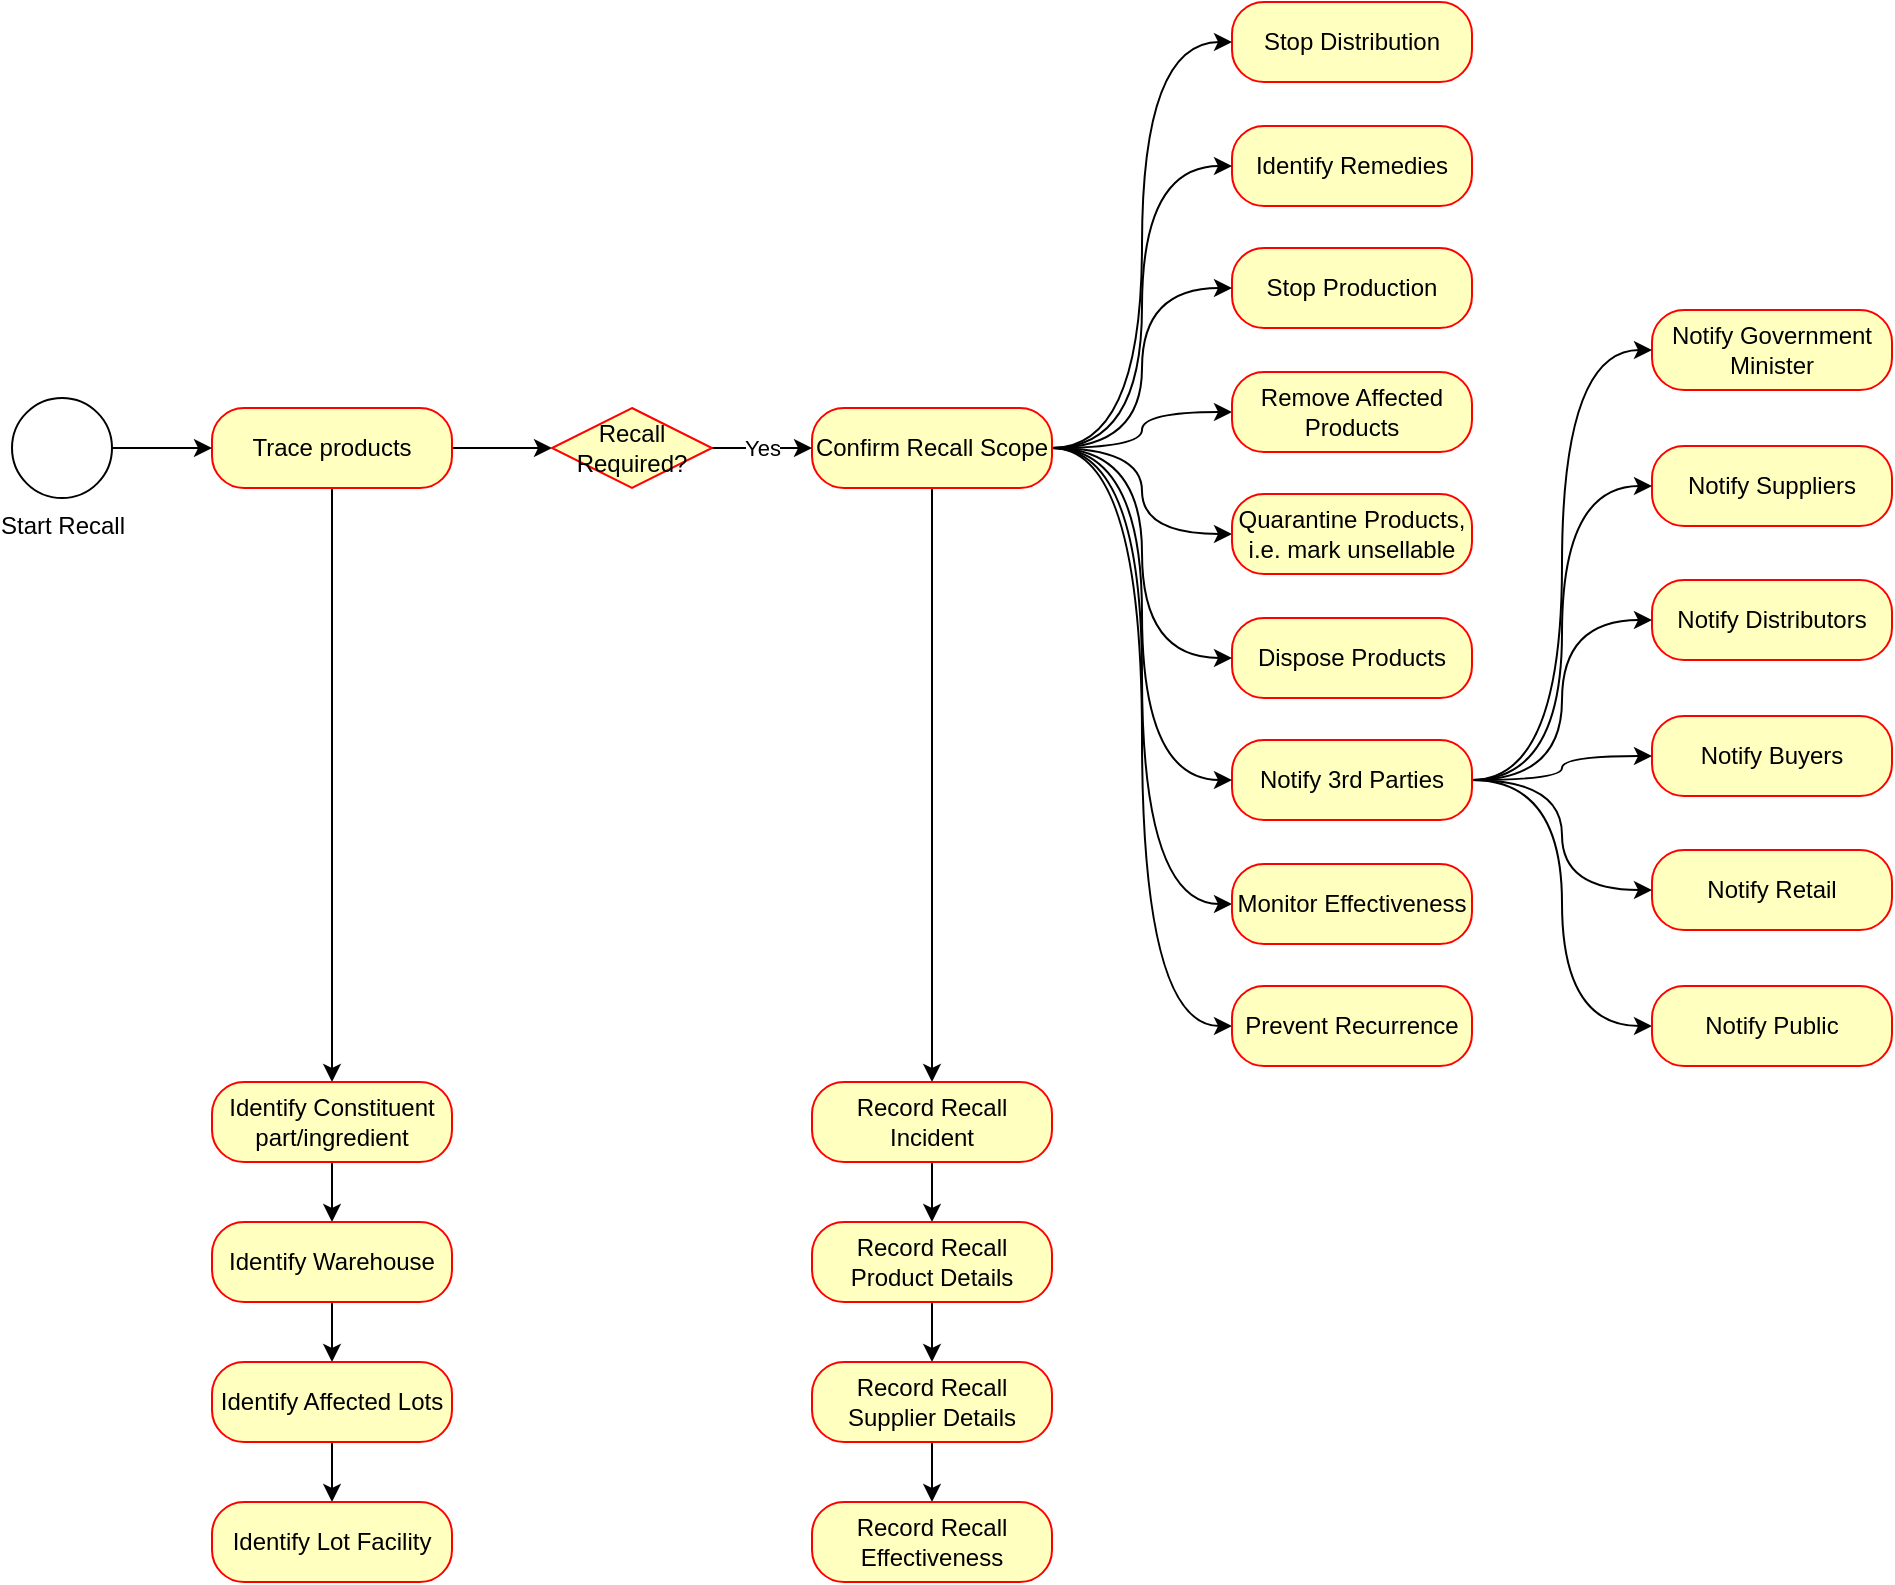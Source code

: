 <mxfile version="12.4.8"><diagram id="8lkEwYImCPgLC45aBdQn" name="Page-1"><mxGraphModel dx="1131" dy="756" grid="1" gridSize="10" guides="1" tooltips="1" connect="1" arrows="1" fold="1" page="1" pageScale="1" pageWidth="1169" pageHeight="827" math="0" shadow="0"><root><mxCell id="0"/><mxCell id="1" parent="0"/><mxCell id="iifxv46q6sNG93Lh2sGS-1" value="Notify Government Minister" style="rounded=1;whiteSpace=wrap;html=1;arcSize=40;fontColor=#000000;fillColor=#ffffc0;strokeColor=#ff0000;" vertex="1" parent="1"><mxGeometry x="840" y="174" width="120" height="40" as="geometry"/></mxCell><mxCell id="iifxv46q6sNG93Lh2sGS-3" value="Notify Suppliers" style="rounded=1;whiteSpace=wrap;html=1;arcSize=40;fontColor=#000000;fillColor=#ffffc0;strokeColor=#ff0000;" vertex="1" parent="1"><mxGeometry x="840" y="242" width="120" height="40" as="geometry"/></mxCell><mxCell id="iifxv46q6sNG93Lh2sGS-5" value="Notify Distributors" style="rounded=1;whiteSpace=wrap;html=1;arcSize=40;fontColor=#000000;fillColor=#ffffc0;strokeColor=#ff0000;" vertex="1" parent="1"><mxGeometry x="840" y="309" width="120" height="40" as="geometry"/></mxCell><mxCell id="iifxv46q6sNG93Lh2sGS-7" value="Notify Buyers" style="rounded=1;whiteSpace=wrap;html=1;arcSize=40;fontColor=#000000;fillColor=#ffffc0;strokeColor=#ff0000;" vertex="1" parent="1"><mxGeometry x="840" y="377" width="120" height="40" as="geometry"/></mxCell><mxCell id="iifxv46q6sNG93Lh2sGS-9" value="&lt;div&gt;Notify Retail&lt;/div&gt;" style="rounded=1;whiteSpace=wrap;html=1;arcSize=40;fontColor=#000000;fillColor=#ffffc0;strokeColor=#ff0000;" vertex="1" parent="1"><mxGeometry x="840" y="444" width="120" height="40" as="geometry"/></mxCell><mxCell id="iifxv46q6sNG93Lh2sGS-33" style="edgeStyle=orthogonalEdgeStyle;rounded=0;orthogonalLoop=1;jettySize=auto;html=1;entryX=0;entryY=0.5;entryDx=0;entryDy=0;curved=1;" edge="1" parent="1" source="iifxv46q6sNG93Lh2sGS-11" target="iifxv46q6sNG93Lh2sGS-32"><mxGeometry relative="1" as="geometry"/></mxCell><mxCell id="iifxv46q6sNG93Lh2sGS-34" style="edgeStyle=orthogonalEdgeStyle;curved=1;rounded=0;orthogonalLoop=1;jettySize=auto;html=1;entryX=0;entryY=0.5;entryDx=0;entryDy=0;" edge="1" parent="1" source="iifxv46q6sNG93Lh2sGS-11" target="iifxv46q6sNG93Lh2sGS-9"><mxGeometry relative="1" as="geometry"/></mxCell><mxCell id="iifxv46q6sNG93Lh2sGS-35" style="edgeStyle=orthogonalEdgeStyle;curved=1;rounded=0;orthogonalLoop=1;jettySize=auto;html=1;entryX=0;entryY=0.5;entryDx=0;entryDy=0;" edge="1" parent="1" source="iifxv46q6sNG93Lh2sGS-11" target="iifxv46q6sNG93Lh2sGS-7"><mxGeometry relative="1" as="geometry"/></mxCell><mxCell id="iifxv46q6sNG93Lh2sGS-36" style="edgeStyle=orthogonalEdgeStyle;curved=1;rounded=0;orthogonalLoop=1;jettySize=auto;html=1;entryX=0;entryY=0.5;entryDx=0;entryDy=0;" edge="1" parent="1" source="iifxv46q6sNG93Lh2sGS-11" target="iifxv46q6sNG93Lh2sGS-5"><mxGeometry relative="1" as="geometry"/></mxCell><mxCell id="iifxv46q6sNG93Lh2sGS-37" style="edgeStyle=orthogonalEdgeStyle;curved=1;rounded=0;orthogonalLoop=1;jettySize=auto;html=1;entryX=0;entryY=0.5;entryDx=0;entryDy=0;" edge="1" parent="1" source="iifxv46q6sNG93Lh2sGS-11" target="iifxv46q6sNG93Lh2sGS-3"><mxGeometry relative="1" as="geometry"/></mxCell><mxCell id="iifxv46q6sNG93Lh2sGS-38" style="edgeStyle=orthogonalEdgeStyle;curved=1;rounded=0;orthogonalLoop=1;jettySize=auto;html=1;entryX=0;entryY=0.5;entryDx=0;entryDy=0;" edge="1" parent="1" source="iifxv46q6sNG93Lh2sGS-11" target="iifxv46q6sNG93Lh2sGS-1"><mxGeometry relative="1" as="geometry"/></mxCell><mxCell id="iifxv46q6sNG93Lh2sGS-11" value="Notify 3rd Parties" style="rounded=1;whiteSpace=wrap;html=1;arcSize=40;fontColor=#000000;fillColor=#ffffc0;strokeColor=#ff0000;" vertex="1" parent="1"><mxGeometry x="630" y="389" width="120" height="40" as="geometry"/></mxCell><mxCell id="iifxv46q6sNG93Lh2sGS-13" value="Stop Production" style="rounded=1;whiteSpace=wrap;html=1;arcSize=40;fontColor=#000000;fillColor=#ffffc0;strokeColor=#ff0000;" vertex="1" parent="1"><mxGeometry x="630" y="143" width="120" height="40" as="geometry"/></mxCell><mxCell id="iifxv46q6sNG93Lh2sGS-15" value="Dispose Products" style="rounded=1;whiteSpace=wrap;html=1;arcSize=40;fontColor=#000000;fillColor=#ffffc0;strokeColor=#ff0000;" vertex="1" parent="1"><mxGeometry x="630" y="328" width="120" height="40" as="geometry"/></mxCell><mxCell id="iifxv46q6sNG93Lh2sGS-17" value="Identify Remedies" style="rounded=1;whiteSpace=wrap;html=1;arcSize=40;fontColor=#000000;fillColor=#ffffc0;strokeColor=#ff0000;" vertex="1" parent="1"><mxGeometry x="630" y="82" width="120" height="40" as="geometry"/></mxCell><mxCell id="iifxv46q6sNG93Lh2sGS-19" value="Stop Distribution" style="rounded=1;whiteSpace=wrap;html=1;arcSize=40;fontColor=#000000;fillColor=#ffffc0;strokeColor=#ff0000;" vertex="1" parent="1"><mxGeometry x="630" y="20" width="120" height="40" as="geometry"/></mxCell><mxCell id="iifxv46q6sNG93Lh2sGS-39" style="edgeStyle=orthogonalEdgeStyle;curved=1;rounded=0;orthogonalLoop=1;jettySize=auto;html=1;entryX=0;entryY=0.5;entryDx=0;entryDy=0;" edge="1" parent="1" source="iifxv46q6sNG93Lh2sGS-21" target="iifxv46q6sNG93Lh2sGS-19"><mxGeometry relative="1" as="geometry"/></mxCell><mxCell id="iifxv46q6sNG93Lh2sGS-40" style="edgeStyle=orthogonalEdgeStyle;curved=1;rounded=0;orthogonalLoop=1;jettySize=auto;html=1;entryX=0;entryY=0.5;entryDx=0;entryDy=0;" edge="1" parent="1" source="iifxv46q6sNG93Lh2sGS-21" target="iifxv46q6sNG93Lh2sGS-17"><mxGeometry relative="1" as="geometry"/></mxCell><mxCell id="iifxv46q6sNG93Lh2sGS-41" style="edgeStyle=orthogonalEdgeStyle;curved=1;rounded=0;orthogonalLoop=1;jettySize=auto;html=1;entryX=0;entryY=0.5;entryDx=0;entryDy=0;" edge="1" parent="1" source="iifxv46q6sNG93Lh2sGS-21" target="iifxv46q6sNG93Lh2sGS-15"><mxGeometry relative="1" as="geometry"/></mxCell><mxCell id="iifxv46q6sNG93Lh2sGS-42" style="edgeStyle=orthogonalEdgeStyle;curved=1;rounded=0;orthogonalLoop=1;jettySize=auto;html=1;entryX=0;entryY=0.5;entryDx=0;entryDy=0;" edge="1" parent="1" source="iifxv46q6sNG93Lh2sGS-21" target="iifxv46q6sNG93Lh2sGS-13"><mxGeometry relative="1" as="geometry"/></mxCell><mxCell id="iifxv46q6sNG93Lh2sGS-43" style="edgeStyle=orthogonalEdgeStyle;curved=1;rounded=0;orthogonalLoop=1;jettySize=auto;html=1;entryX=0;entryY=0.5;entryDx=0;entryDy=0;" edge="1" parent="1" source="iifxv46q6sNG93Lh2sGS-21" target="iifxv46q6sNG93Lh2sGS-11"><mxGeometry relative="1" as="geometry"/></mxCell><mxCell id="iifxv46q6sNG93Lh2sGS-44" style="edgeStyle=orthogonalEdgeStyle;curved=1;rounded=0;orthogonalLoop=1;jettySize=auto;html=1;entryX=0;entryY=0.5;entryDx=0;entryDy=0;" edge="1" parent="1" source="iifxv46q6sNG93Lh2sGS-21" target="iifxv46q6sNG93Lh2sGS-30"><mxGeometry relative="1" as="geometry"/></mxCell><mxCell id="iifxv46q6sNG93Lh2sGS-45" style="edgeStyle=orthogonalEdgeStyle;curved=1;rounded=0;orthogonalLoop=1;jettySize=auto;html=1;entryX=0;entryY=0.5;entryDx=0;entryDy=0;" edge="1" parent="1" source="iifxv46q6sNG93Lh2sGS-21" target="iifxv46q6sNG93Lh2sGS-31"><mxGeometry relative="1" as="geometry"/></mxCell><mxCell id="iifxv46q6sNG93Lh2sGS-62" style="edgeStyle=orthogonalEdgeStyle;curved=1;rounded=0;orthogonalLoop=1;jettySize=auto;html=1;entryX=0.5;entryY=0;entryDx=0;entryDy=0;" edge="1" parent="1" source="iifxv46q6sNG93Lh2sGS-21" target="iifxv46q6sNG93Lh2sGS-58"><mxGeometry relative="1" as="geometry"/></mxCell><mxCell id="iifxv46q6sNG93Lh2sGS-68" style="edgeStyle=orthogonalEdgeStyle;curved=1;rounded=0;orthogonalLoop=1;jettySize=auto;html=1;entryX=0;entryY=0.5;entryDx=0;entryDy=0;" edge="1" parent="1" source="iifxv46q6sNG93Lh2sGS-21" target="iifxv46q6sNG93Lh2sGS-66"><mxGeometry relative="1" as="geometry"/></mxCell><mxCell id="iifxv46q6sNG93Lh2sGS-69" style="edgeStyle=orthogonalEdgeStyle;curved=1;rounded=0;orthogonalLoop=1;jettySize=auto;html=1;entryX=0;entryY=0.5;entryDx=0;entryDy=0;" edge="1" parent="1" source="iifxv46q6sNG93Lh2sGS-21" target="iifxv46q6sNG93Lh2sGS-67"><mxGeometry relative="1" as="geometry"/></mxCell><mxCell id="iifxv46q6sNG93Lh2sGS-21" value="Confirm Recall Scope" style="rounded=1;whiteSpace=wrap;html=1;arcSize=40;fontColor=#000000;fillColor=#ffffc0;strokeColor=#ff0000;" vertex="1" parent="1"><mxGeometry x="420" y="223" width="120" height="40" as="geometry"/></mxCell><mxCell id="iifxv46q6sNG93Lh2sGS-47" style="edgeStyle=orthogonalEdgeStyle;curved=1;rounded=0;orthogonalLoop=1;jettySize=auto;html=1;" edge="1" parent="1" source="iifxv46q6sNG93Lh2sGS-23" target="iifxv46q6sNG93Lh2sGS-26"><mxGeometry relative="1" as="geometry"/></mxCell><mxCell id="iifxv46q6sNG93Lh2sGS-54" style="edgeStyle=orthogonalEdgeStyle;curved=1;rounded=0;orthogonalLoop=1;jettySize=auto;html=1;" edge="1" parent="1" source="iifxv46q6sNG93Lh2sGS-23" target="iifxv46q6sNG93Lh2sGS-49"><mxGeometry relative="1" as="geometry"/></mxCell><mxCell id="iifxv46q6sNG93Lh2sGS-23" value="Trace products" style="rounded=1;whiteSpace=wrap;html=1;arcSize=40;fontColor=#000000;fillColor=#ffffc0;strokeColor=#ff0000;" vertex="1" parent="1"><mxGeometry x="120" y="223" width="120" height="40" as="geometry"/></mxCell><mxCell id="iifxv46q6sNG93Lh2sGS-48" style="edgeStyle=orthogonalEdgeStyle;curved=1;rounded=0;orthogonalLoop=1;jettySize=auto;html=1;entryX=0;entryY=0.5;entryDx=0;entryDy=0;" edge="1" parent="1" source="iifxv46q6sNG93Lh2sGS-25" target="iifxv46q6sNG93Lh2sGS-23"><mxGeometry relative="1" as="geometry"/></mxCell><mxCell id="iifxv46q6sNG93Lh2sGS-25" value="Start Recall" style="shape=mxgraph.bpmn.shape;html=1;verticalLabelPosition=bottom;labelBackgroundColor=#ffffff;verticalAlign=top;align=center;perimeter=ellipsePerimeter;outlineConnect=0;outline=standard;symbol=general;" vertex="1" parent="1"><mxGeometry x="20" y="218" width="50" height="50" as="geometry"/></mxCell><mxCell id="iifxv46q6sNG93Lh2sGS-46" value="Yes" style="edgeStyle=orthogonalEdgeStyle;curved=1;rounded=0;orthogonalLoop=1;jettySize=auto;html=1;" edge="1" parent="1" source="iifxv46q6sNG93Lh2sGS-26" target="iifxv46q6sNG93Lh2sGS-21"><mxGeometry relative="1" as="geometry"/></mxCell><mxCell id="iifxv46q6sNG93Lh2sGS-26" value="Recall Required?" style="rhombus;whiteSpace=wrap;html=1;fillColor=#ffffc0;strokeColor=#ff0000;" vertex="1" parent="1"><mxGeometry x="290" y="223" width="80" height="40" as="geometry"/></mxCell><mxCell id="iifxv46q6sNG93Lh2sGS-30" value="Monitor Effectiveness" style="rounded=1;whiteSpace=wrap;html=1;arcSize=40;fontColor=#000000;fillColor=#ffffc0;strokeColor=#ff0000;" vertex="1" parent="1"><mxGeometry x="630" y="451" width="120" height="40" as="geometry"/></mxCell><mxCell id="iifxv46q6sNG93Lh2sGS-31" value="Prevent Recurrence" style="rounded=1;whiteSpace=wrap;html=1;arcSize=40;fontColor=#000000;fillColor=#ffffc0;strokeColor=#ff0000;" vertex="1" parent="1"><mxGeometry x="630" y="512" width="120" height="40" as="geometry"/></mxCell><mxCell id="iifxv46q6sNG93Lh2sGS-32" value="&lt;div&gt;Notify Public&lt;/div&gt;" style="rounded=1;whiteSpace=wrap;html=1;arcSize=40;fontColor=#000000;fillColor=#ffffc0;strokeColor=#ff0000;" vertex="1" parent="1"><mxGeometry x="840" y="512" width="120" height="40" as="geometry"/></mxCell><mxCell id="iifxv46q6sNG93Lh2sGS-55" style="edgeStyle=orthogonalEdgeStyle;curved=1;rounded=0;orthogonalLoop=1;jettySize=auto;html=1;" edge="1" parent="1" source="iifxv46q6sNG93Lh2sGS-49" target="iifxv46q6sNG93Lh2sGS-51"><mxGeometry relative="1" as="geometry"/></mxCell><mxCell id="iifxv46q6sNG93Lh2sGS-49" value="Identify Constituent part/ingredient" style="rounded=1;whiteSpace=wrap;html=1;arcSize=40;fontColor=#000000;fillColor=#ffffc0;strokeColor=#ff0000;" vertex="1" parent="1"><mxGeometry x="120" y="560" width="120" height="40" as="geometry"/></mxCell><mxCell id="iifxv46q6sNG93Lh2sGS-56" style="edgeStyle=orthogonalEdgeStyle;curved=1;rounded=0;orthogonalLoop=1;jettySize=auto;html=1;entryX=0.5;entryY=0;entryDx=0;entryDy=0;" edge="1" parent="1" source="iifxv46q6sNG93Lh2sGS-51" target="iifxv46q6sNG93Lh2sGS-52"><mxGeometry relative="1" as="geometry"/></mxCell><mxCell id="iifxv46q6sNG93Lh2sGS-51" value="Identify Warehouse" style="rounded=1;whiteSpace=wrap;html=1;arcSize=40;fontColor=#000000;fillColor=#ffffc0;strokeColor=#ff0000;" vertex="1" parent="1"><mxGeometry x="120" y="630" width="120" height="40" as="geometry"/></mxCell><mxCell id="iifxv46q6sNG93Lh2sGS-57" style="edgeStyle=orthogonalEdgeStyle;curved=1;rounded=0;orthogonalLoop=1;jettySize=auto;html=1;entryX=0.5;entryY=0;entryDx=0;entryDy=0;" edge="1" parent="1" source="iifxv46q6sNG93Lh2sGS-52" target="iifxv46q6sNG93Lh2sGS-53"><mxGeometry relative="1" as="geometry"/></mxCell><mxCell id="iifxv46q6sNG93Lh2sGS-52" value="Identify Affected Lots" style="rounded=1;whiteSpace=wrap;html=1;arcSize=40;fontColor=#000000;fillColor=#ffffc0;strokeColor=#ff0000;" vertex="1" parent="1"><mxGeometry x="120" y="700" width="120" height="40" as="geometry"/></mxCell><mxCell id="iifxv46q6sNG93Lh2sGS-53" value="Identify Lot Facility" style="rounded=1;whiteSpace=wrap;html=1;arcSize=40;fontColor=#000000;fillColor=#ffffc0;strokeColor=#ff0000;" vertex="1" parent="1"><mxGeometry x="120" y="770" width="120" height="40" as="geometry"/></mxCell><mxCell id="iifxv46q6sNG93Lh2sGS-63" style="edgeStyle=orthogonalEdgeStyle;curved=1;rounded=0;orthogonalLoop=1;jettySize=auto;html=1;" edge="1" parent="1" source="iifxv46q6sNG93Lh2sGS-58" target="iifxv46q6sNG93Lh2sGS-59"><mxGeometry relative="1" as="geometry"/></mxCell><mxCell id="iifxv46q6sNG93Lh2sGS-58" value="Record Recall Incident" style="rounded=1;whiteSpace=wrap;html=1;arcSize=40;fontColor=#000000;fillColor=#ffffc0;strokeColor=#ff0000;" vertex="1" parent="1"><mxGeometry x="420" y="560" width="120" height="40" as="geometry"/></mxCell><mxCell id="iifxv46q6sNG93Lh2sGS-64" style="edgeStyle=orthogonalEdgeStyle;curved=1;rounded=0;orthogonalLoop=1;jettySize=auto;html=1;" edge="1" parent="1" source="iifxv46q6sNG93Lh2sGS-59" target="iifxv46q6sNG93Lh2sGS-60"><mxGeometry relative="1" as="geometry"/></mxCell><mxCell id="iifxv46q6sNG93Lh2sGS-59" value="Record Recall Product Details" style="rounded=1;whiteSpace=wrap;html=1;arcSize=40;fontColor=#000000;fillColor=#ffffc0;strokeColor=#ff0000;" vertex="1" parent="1"><mxGeometry x="420" y="630" width="120" height="40" as="geometry"/></mxCell><mxCell id="iifxv46q6sNG93Lh2sGS-65" style="edgeStyle=orthogonalEdgeStyle;curved=1;rounded=0;orthogonalLoop=1;jettySize=auto;html=1;" edge="1" parent="1" source="iifxv46q6sNG93Lh2sGS-60" target="iifxv46q6sNG93Lh2sGS-61"><mxGeometry relative="1" as="geometry"/></mxCell><mxCell id="iifxv46q6sNG93Lh2sGS-60" value="Record Recall Supplier Details" style="rounded=1;whiteSpace=wrap;html=1;arcSize=40;fontColor=#000000;fillColor=#ffffc0;strokeColor=#ff0000;" vertex="1" parent="1"><mxGeometry x="420" y="700" width="120" height="40" as="geometry"/></mxCell><mxCell id="iifxv46q6sNG93Lh2sGS-61" value="Record Recall Effectiveness" style="rounded=1;whiteSpace=wrap;html=1;arcSize=40;fontColor=#000000;fillColor=#ffffc0;strokeColor=#ff0000;" vertex="1" parent="1"><mxGeometry x="420" y="770" width="120" height="40" as="geometry"/></mxCell><mxCell id="iifxv46q6sNG93Lh2sGS-66" value="Remove Affected Products" style="rounded=1;whiteSpace=wrap;html=1;arcSize=40;fontColor=#000000;fillColor=#ffffc0;strokeColor=#ff0000;" vertex="1" parent="1"><mxGeometry x="630" y="205" width="120" height="40" as="geometry"/></mxCell><mxCell id="iifxv46q6sNG93Lh2sGS-67" value="Quarantine Products, i.e. mark unsellable" style="rounded=1;whiteSpace=wrap;html=1;arcSize=40;fontColor=#000000;fillColor=#ffffc0;strokeColor=#ff0000;" vertex="1" parent="1"><mxGeometry x="630" y="266" width="120" height="40" as="geometry"/></mxCell></root></mxGraphModel></diagram></mxfile>